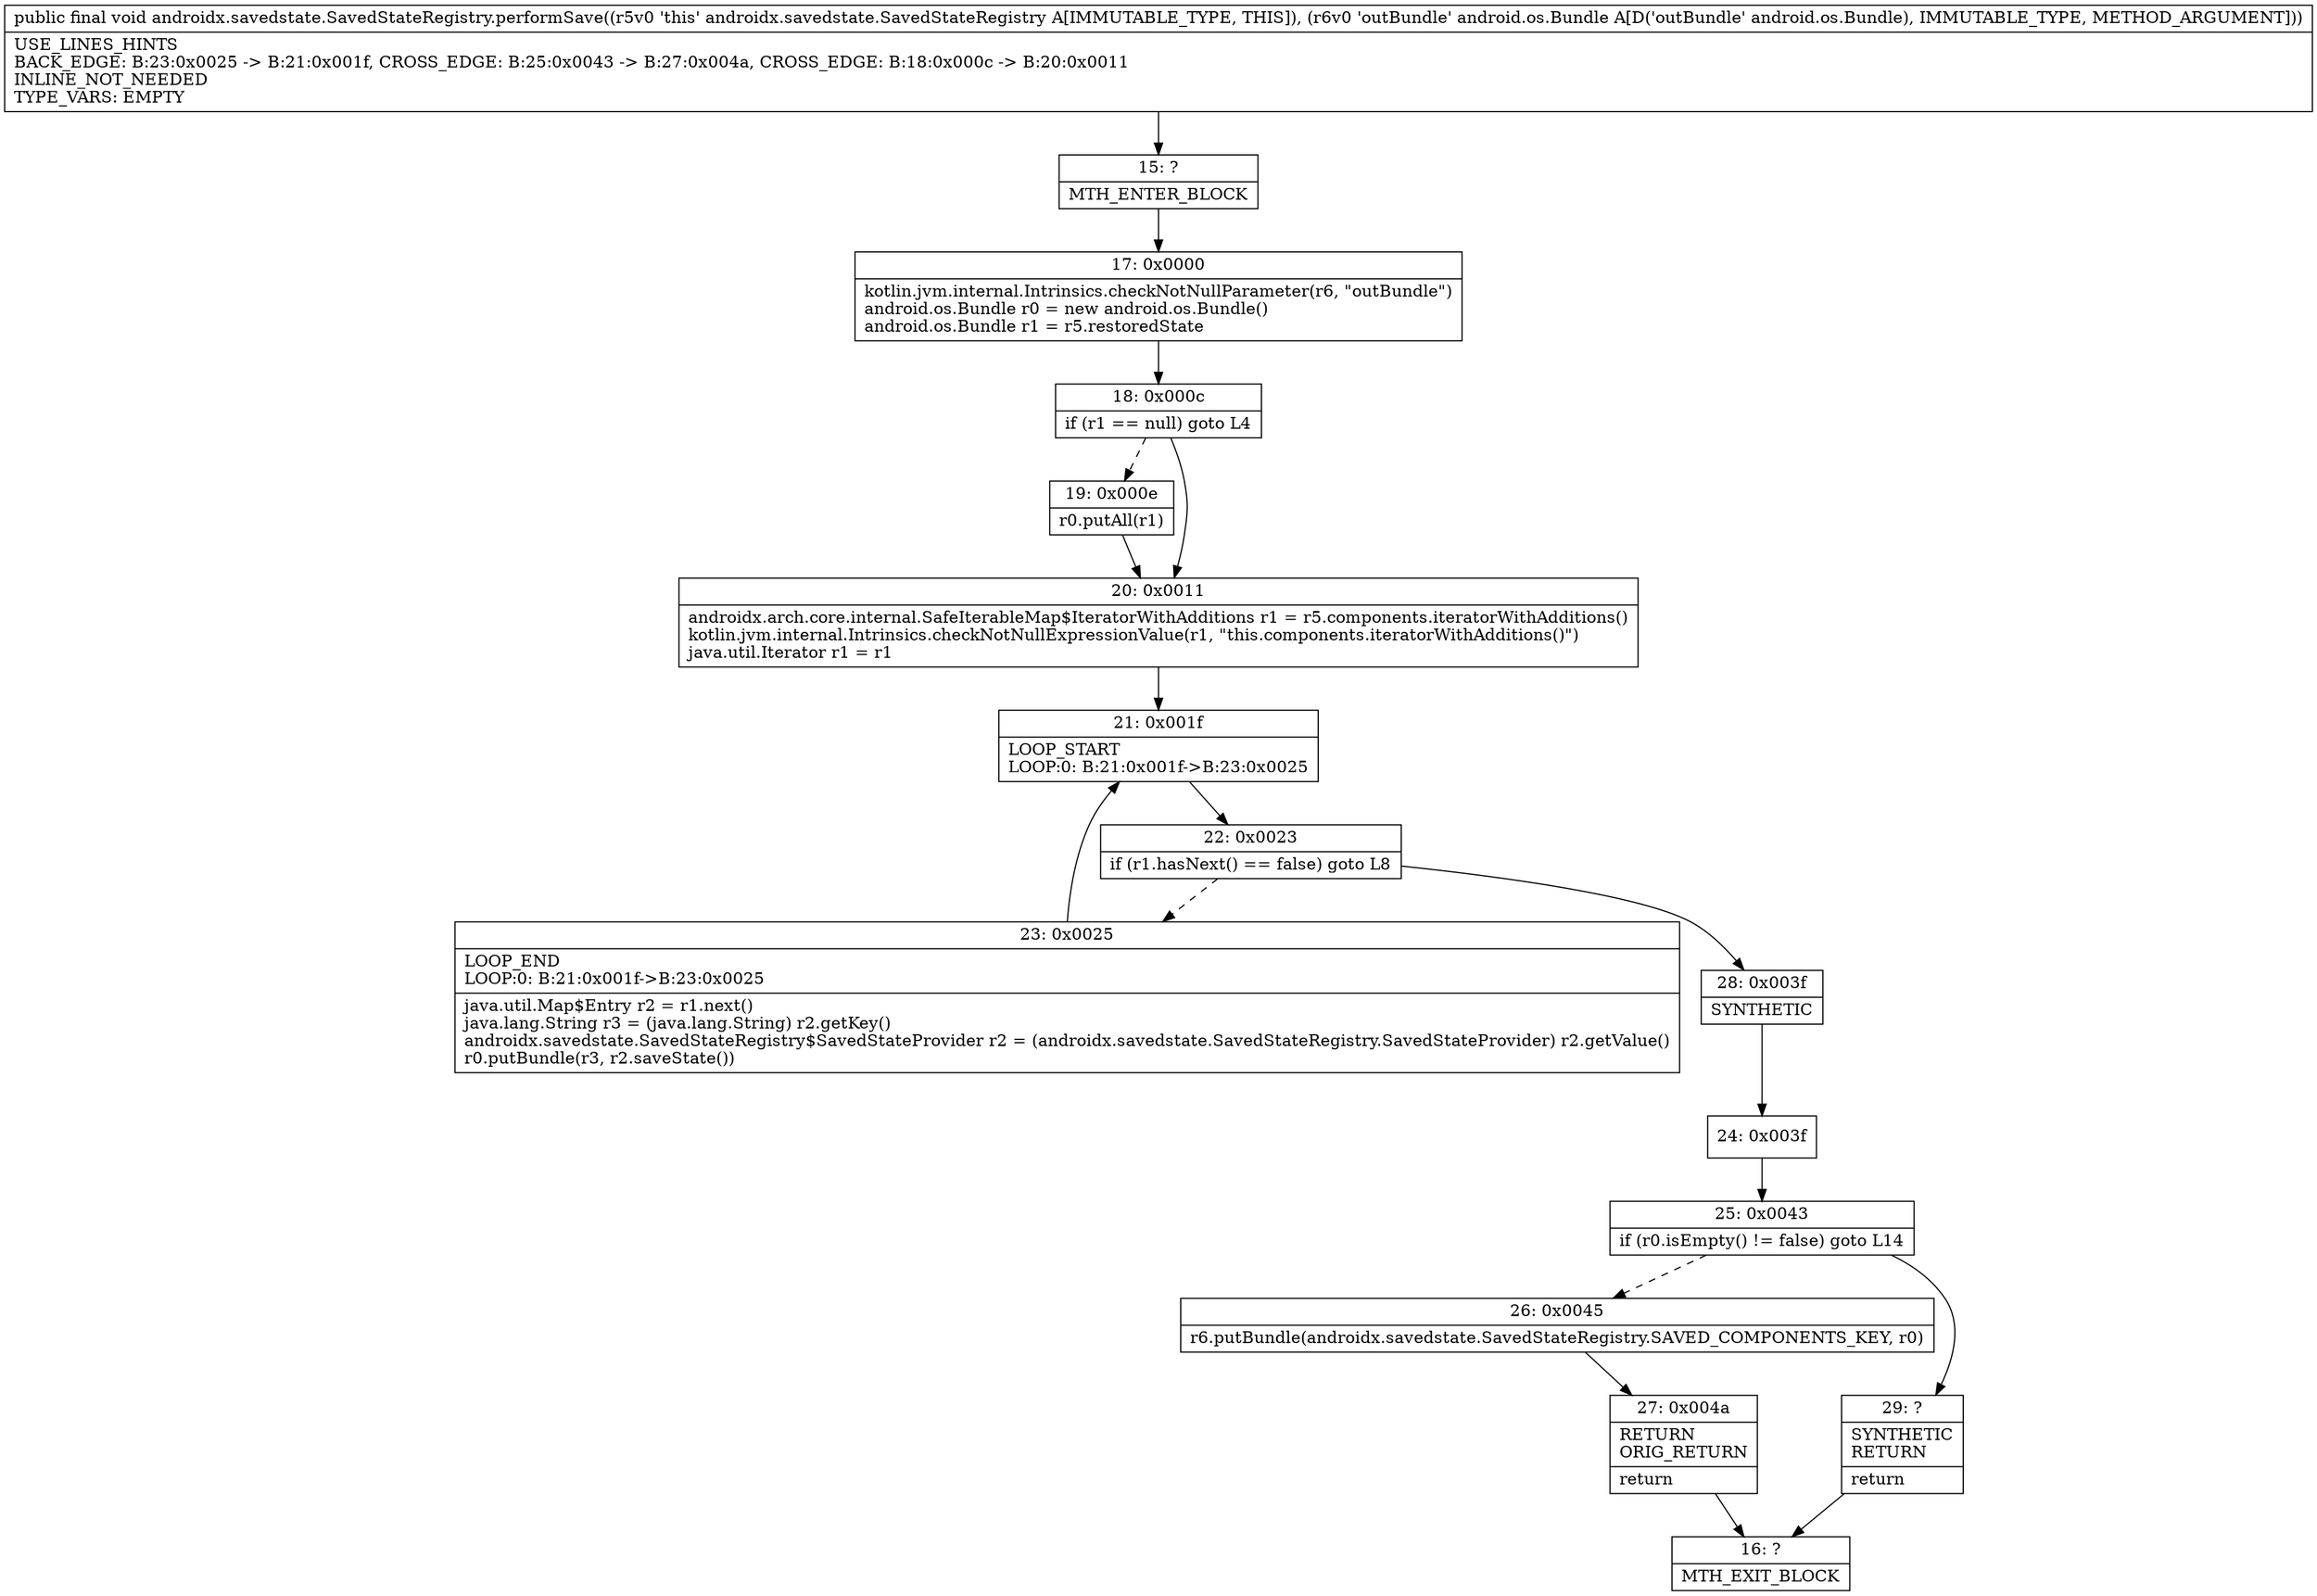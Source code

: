 digraph "CFG forandroidx.savedstate.SavedStateRegistry.performSave(Landroid\/os\/Bundle;)V" {
Node_15 [shape=record,label="{15\:\ ?|MTH_ENTER_BLOCK\l}"];
Node_17 [shape=record,label="{17\:\ 0x0000|kotlin.jvm.internal.Intrinsics.checkNotNullParameter(r6, \"outBundle\")\landroid.os.Bundle r0 = new android.os.Bundle()\landroid.os.Bundle r1 = r5.restoredState\l}"];
Node_18 [shape=record,label="{18\:\ 0x000c|if (r1 == null) goto L4\l}"];
Node_19 [shape=record,label="{19\:\ 0x000e|r0.putAll(r1)\l}"];
Node_20 [shape=record,label="{20\:\ 0x0011|androidx.arch.core.internal.SafeIterableMap$IteratorWithAdditions r1 = r5.components.iteratorWithAdditions()\lkotlin.jvm.internal.Intrinsics.checkNotNullExpressionValue(r1, \"this.components.iteratorWithAdditions()\")\ljava.util.Iterator r1 = r1\l}"];
Node_21 [shape=record,label="{21\:\ 0x001f|LOOP_START\lLOOP:0: B:21:0x001f\-\>B:23:0x0025\l}"];
Node_22 [shape=record,label="{22\:\ 0x0023|if (r1.hasNext() == false) goto L8\l}"];
Node_23 [shape=record,label="{23\:\ 0x0025|LOOP_END\lLOOP:0: B:21:0x001f\-\>B:23:0x0025\l|java.util.Map$Entry r2 = r1.next()\ljava.lang.String r3 = (java.lang.String) r2.getKey()\landroidx.savedstate.SavedStateRegistry$SavedStateProvider r2 = (androidx.savedstate.SavedStateRegistry.SavedStateProvider) r2.getValue()\lr0.putBundle(r3, r2.saveState())\l}"];
Node_28 [shape=record,label="{28\:\ 0x003f|SYNTHETIC\l}"];
Node_24 [shape=record,label="{24\:\ 0x003f}"];
Node_25 [shape=record,label="{25\:\ 0x0043|if (r0.isEmpty() != false) goto L14\l}"];
Node_26 [shape=record,label="{26\:\ 0x0045|r6.putBundle(androidx.savedstate.SavedStateRegistry.SAVED_COMPONENTS_KEY, r0)\l}"];
Node_27 [shape=record,label="{27\:\ 0x004a|RETURN\lORIG_RETURN\l|return\l}"];
Node_16 [shape=record,label="{16\:\ ?|MTH_EXIT_BLOCK\l}"];
Node_29 [shape=record,label="{29\:\ ?|SYNTHETIC\lRETURN\l|return\l}"];
MethodNode[shape=record,label="{public final void androidx.savedstate.SavedStateRegistry.performSave((r5v0 'this' androidx.savedstate.SavedStateRegistry A[IMMUTABLE_TYPE, THIS]), (r6v0 'outBundle' android.os.Bundle A[D('outBundle' android.os.Bundle), IMMUTABLE_TYPE, METHOD_ARGUMENT]))  | USE_LINES_HINTS\lBACK_EDGE: B:23:0x0025 \-\> B:21:0x001f, CROSS_EDGE: B:25:0x0043 \-\> B:27:0x004a, CROSS_EDGE: B:18:0x000c \-\> B:20:0x0011\lINLINE_NOT_NEEDED\lTYPE_VARS: EMPTY\l}"];
MethodNode -> Node_15;Node_15 -> Node_17;
Node_17 -> Node_18;
Node_18 -> Node_19[style=dashed];
Node_18 -> Node_20;
Node_19 -> Node_20;
Node_20 -> Node_21;
Node_21 -> Node_22;
Node_22 -> Node_23[style=dashed];
Node_22 -> Node_28;
Node_23 -> Node_21;
Node_28 -> Node_24;
Node_24 -> Node_25;
Node_25 -> Node_26[style=dashed];
Node_25 -> Node_29;
Node_26 -> Node_27;
Node_27 -> Node_16;
Node_29 -> Node_16;
}

